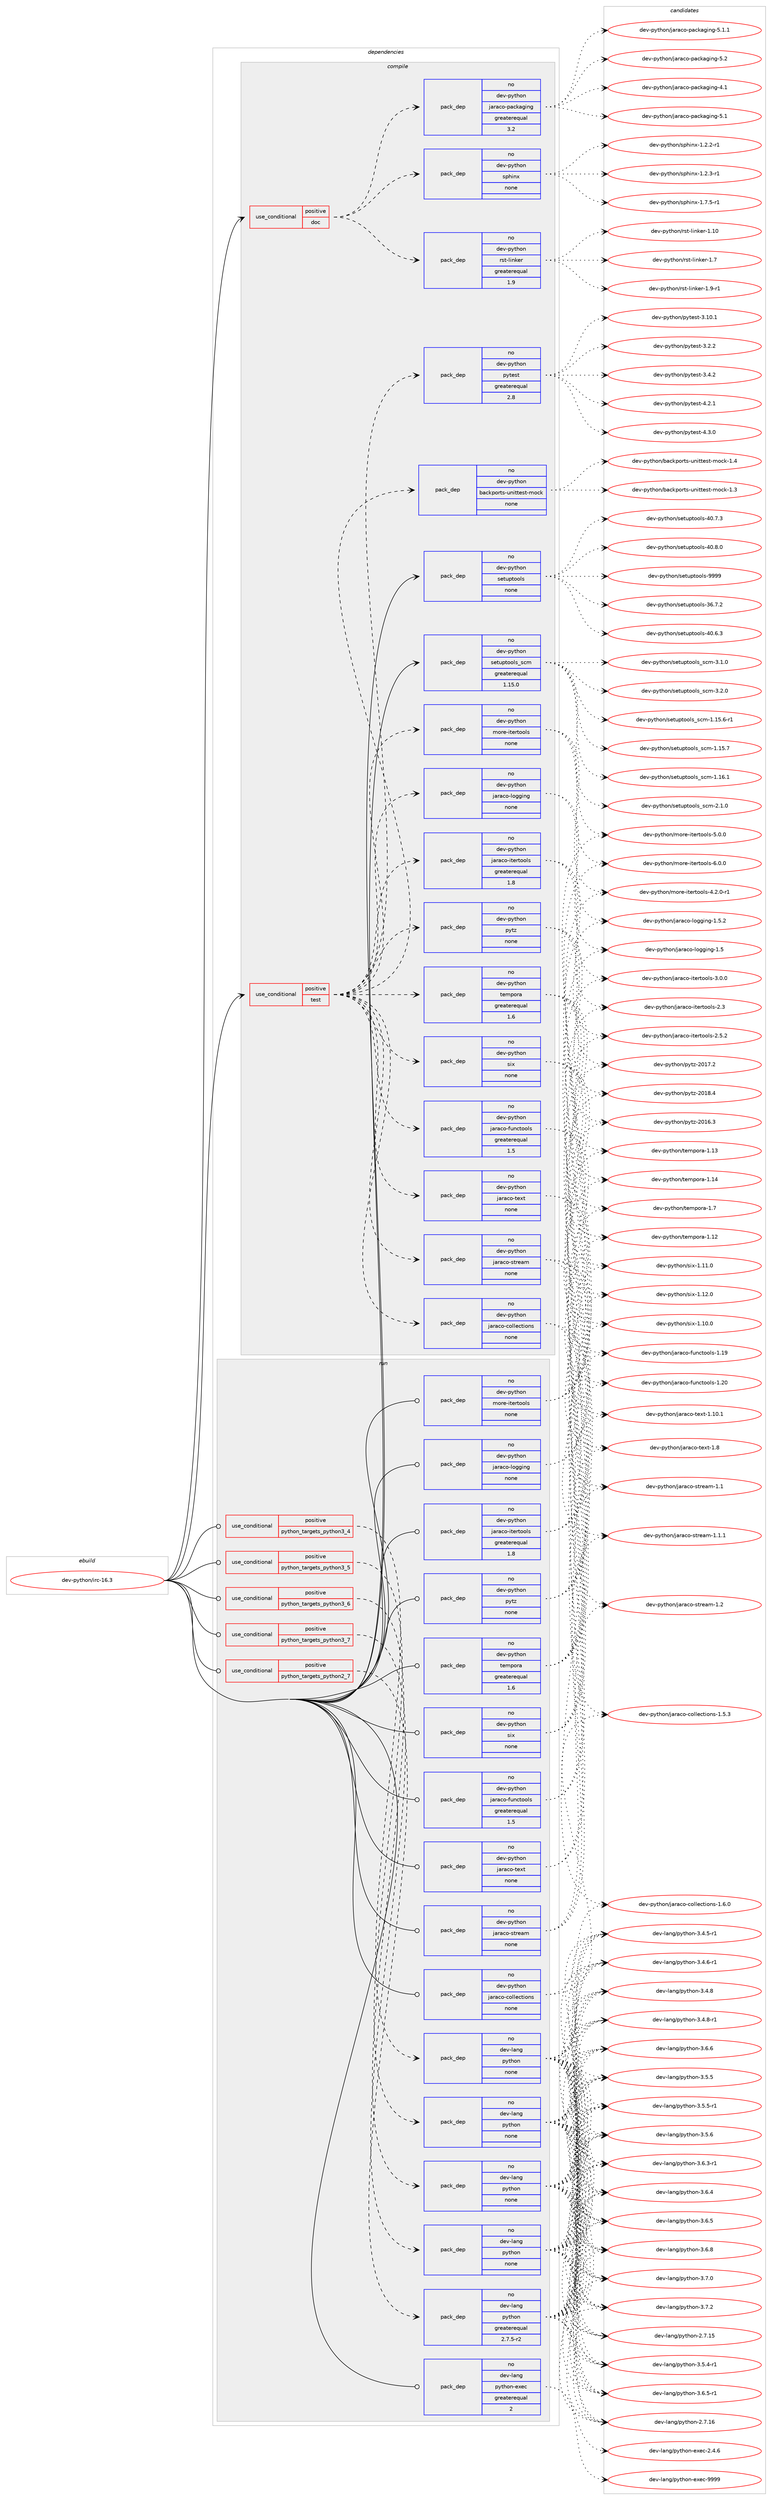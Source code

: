 digraph prolog {

# *************
# Graph options
# *************

newrank=true;
concentrate=true;
compound=true;
graph [rankdir=LR,fontname=Helvetica,fontsize=10,ranksep=1.5];#, ranksep=2.5, nodesep=0.2];
edge  [arrowhead=vee];
node  [fontname=Helvetica,fontsize=10];

# **********
# The ebuild
# **********

subgraph cluster_leftcol {
color=gray;
rank=same;
label=<<i>ebuild</i>>;
id [label="dev-python/irc-16.3", color=red, width=4, href="../dev-python/irc-16.3.svg"];
}

# ****************
# The dependencies
# ****************

subgraph cluster_midcol {
color=gray;
label=<<i>dependencies</i>>;
subgraph cluster_compile {
fillcolor="#eeeeee";
style=filled;
label=<<i>compile</i>>;
subgraph cond375982 {
dependency1414396 [label=<<TABLE BORDER="0" CELLBORDER="1" CELLSPACING="0" CELLPADDING="4"><TR><TD ROWSPAN="3" CELLPADDING="10">use_conditional</TD></TR><TR><TD>positive</TD></TR><TR><TD>doc</TD></TR></TABLE>>, shape=none, color=red];
subgraph pack1015145 {
dependency1414397 [label=<<TABLE BORDER="0" CELLBORDER="1" CELLSPACING="0" CELLPADDING="4" WIDTH="220"><TR><TD ROWSPAN="6" CELLPADDING="30">pack_dep</TD></TR><TR><TD WIDTH="110">no</TD></TR><TR><TD>dev-python</TD></TR><TR><TD>jaraco-packaging</TD></TR><TR><TD>greaterequal</TD></TR><TR><TD>3.2</TD></TR></TABLE>>, shape=none, color=blue];
}
dependency1414396:e -> dependency1414397:w [weight=20,style="dashed",arrowhead="vee"];
subgraph pack1015146 {
dependency1414398 [label=<<TABLE BORDER="0" CELLBORDER="1" CELLSPACING="0" CELLPADDING="4" WIDTH="220"><TR><TD ROWSPAN="6" CELLPADDING="30">pack_dep</TD></TR><TR><TD WIDTH="110">no</TD></TR><TR><TD>dev-python</TD></TR><TR><TD>rst-linker</TD></TR><TR><TD>greaterequal</TD></TR><TR><TD>1.9</TD></TR></TABLE>>, shape=none, color=blue];
}
dependency1414396:e -> dependency1414398:w [weight=20,style="dashed",arrowhead="vee"];
subgraph pack1015147 {
dependency1414399 [label=<<TABLE BORDER="0" CELLBORDER="1" CELLSPACING="0" CELLPADDING="4" WIDTH="220"><TR><TD ROWSPAN="6" CELLPADDING="30">pack_dep</TD></TR><TR><TD WIDTH="110">no</TD></TR><TR><TD>dev-python</TD></TR><TR><TD>sphinx</TD></TR><TR><TD>none</TD></TR><TR><TD></TD></TR></TABLE>>, shape=none, color=blue];
}
dependency1414396:e -> dependency1414399:w [weight=20,style="dashed",arrowhead="vee"];
}
id:e -> dependency1414396:w [weight=20,style="solid",arrowhead="vee"];
subgraph cond375983 {
dependency1414400 [label=<<TABLE BORDER="0" CELLBORDER="1" CELLSPACING="0" CELLPADDING="4"><TR><TD ROWSPAN="3" CELLPADDING="10">use_conditional</TD></TR><TR><TD>positive</TD></TR><TR><TD>test</TD></TR></TABLE>>, shape=none, color=red];
subgraph pack1015148 {
dependency1414401 [label=<<TABLE BORDER="0" CELLBORDER="1" CELLSPACING="0" CELLPADDING="4" WIDTH="220"><TR><TD ROWSPAN="6" CELLPADDING="30">pack_dep</TD></TR><TR><TD WIDTH="110">no</TD></TR><TR><TD>dev-python</TD></TR><TR><TD>jaraco-functools</TD></TR><TR><TD>greaterequal</TD></TR><TR><TD>1.5</TD></TR></TABLE>>, shape=none, color=blue];
}
dependency1414400:e -> dependency1414401:w [weight=20,style="dashed",arrowhead="vee"];
subgraph pack1015149 {
dependency1414402 [label=<<TABLE BORDER="0" CELLBORDER="1" CELLSPACING="0" CELLPADDING="4" WIDTH="220"><TR><TD ROWSPAN="6" CELLPADDING="30">pack_dep</TD></TR><TR><TD WIDTH="110">no</TD></TR><TR><TD>dev-python</TD></TR><TR><TD>jaraco-itertools</TD></TR><TR><TD>greaterequal</TD></TR><TR><TD>1.8</TD></TR></TABLE>>, shape=none, color=blue];
}
dependency1414400:e -> dependency1414402:w [weight=20,style="dashed",arrowhead="vee"];
subgraph pack1015150 {
dependency1414403 [label=<<TABLE BORDER="0" CELLBORDER="1" CELLSPACING="0" CELLPADDING="4" WIDTH="220"><TR><TD ROWSPAN="6" CELLPADDING="30">pack_dep</TD></TR><TR><TD WIDTH="110">no</TD></TR><TR><TD>dev-python</TD></TR><TR><TD>tempora</TD></TR><TR><TD>greaterequal</TD></TR><TR><TD>1.6</TD></TR></TABLE>>, shape=none, color=blue];
}
dependency1414400:e -> dependency1414403:w [weight=20,style="dashed",arrowhead="vee"];
subgraph pack1015151 {
dependency1414404 [label=<<TABLE BORDER="0" CELLBORDER="1" CELLSPACING="0" CELLPADDING="4" WIDTH="220"><TR><TD ROWSPAN="6" CELLPADDING="30">pack_dep</TD></TR><TR><TD WIDTH="110">no</TD></TR><TR><TD>dev-python</TD></TR><TR><TD>jaraco-collections</TD></TR><TR><TD>none</TD></TR><TR><TD></TD></TR></TABLE>>, shape=none, color=blue];
}
dependency1414400:e -> dependency1414404:w [weight=20,style="dashed",arrowhead="vee"];
subgraph pack1015152 {
dependency1414405 [label=<<TABLE BORDER="0" CELLBORDER="1" CELLSPACING="0" CELLPADDING="4" WIDTH="220"><TR><TD ROWSPAN="6" CELLPADDING="30">pack_dep</TD></TR><TR><TD WIDTH="110">no</TD></TR><TR><TD>dev-python</TD></TR><TR><TD>jaraco-logging</TD></TR><TR><TD>none</TD></TR><TR><TD></TD></TR></TABLE>>, shape=none, color=blue];
}
dependency1414400:e -> dependency1414405:w [weight=20,style="dashed",arrowhead="vee"];
subgraph pack1015153 {
dependency1414406 [label=<<TABLE BORDER="0" CELLBORDER="1" CELLSPACING="0" CELLPADDING="4" WIDTH="220"><TR><TD ROWSPAN="6" CELLPADDING="30">pack_dep</TD></TR><TR><TD WIDTH="110">no</TD></TR><TR><TD>dev-python</TD></TR><TR><TD>jaraco-stream</TD></TR><TR><TD>none</TD></TR><TR><TD></TD></TR></TABLE>>, shape=none, color=blue];
}
dependency1414400:e -> dependency1414406:w [weight=20,style="dashed",arrowhead="vee"];
subgraph pack1015154 {
dependency1414407 [label=<<TABLE BORDER="0" CELLBORDER="1" CELLSPACING="0" CELLPADDING="4" WIDTH="220"><TR><TD ROWSPAN="6" CELLPADDING="30">pack_dep</TD></TR><TR><TD WIDTH="110">no</TD></TR><TR><TD>dev-python</TD></TR><TR><TD>jaraco-text</TD></TR><TR><TD>none</TD></TR><TR><TD></TD></TR></TABLE>>, shape=none, color=blue];
}
dependency1414400:e -> dependency1414407:w [weight=20,style="dashed",arrowhead="vee"];
subgraph pack1015155 {
dependency1414408 [label=<<TABLE BORDER="0" CELLBORDER="1" CELLSPACING="0" CELLPADDING="4" WIDTH="220"><TR><TD ROWSPAN="6" CELLPADDING="30">pack_dep</TD></TR><TR><TD WIDTH="110">no</TD></TR><TR><TD>dev-python</TD></TR><TR><TD>more-itertools</TD></TR><TR><TD>none</TD></TR><TR><TD></TD></TR></TABLE>>, shape=none, color=blue];
}
dependency1414400:e -> dependency1414408:w [weight=20,style="dashed",arrowhead="vee"];
subgraph pack1015156 {
dependency1414409 [label=<<TABLE BORDER="0" CELLBORDER="1" CELLSPACING="0" CELLPADDING="4" WIDTH="220"><TR><TD ROWSPAN="6" CELLPADDING="30">pack_dep</TD></TR><TR><TD WIDTH="110">no</TD></TR><TR><TD>dev-python</TD></TR><TR><TD>pytz</TD></TR><TR><TD>none</TD></TR><TR><TD></TD></TR></TABLE>>, shape=none, color=blue];
}
dependency1414400:e -> dependency1414409:w [weight=20,style="dashed",arrowhead="vee"];
subgraph pack1015157 {
dependency1414410 [label=<<TABLE BORDER="0" CELLBORDER="1" CELLSPACING="0" CELLPADDING="4" WIDTH="220"><TR><TD ROWSPAN="6" CELLPADDING="30">pack_dep</TD></TR><TR><TD WIDTH="110">no</TD></TR><TR><TD>dev-python</TD></TR><TR><TD>six</TD></TR><TR><TD>none</TD></TR><TR><TD></TD></TR></TABLE>>, shape=none, color=blue];
}
dependency1414400:e -> dependency1414410:w [weight=20,style="dashed",arrowhead="vee"];
subgraph pack1015158 {
dependency1414411 [label=<<TABLE BORDER="0" CELLBORDER="1" CELLSPACING="0" CELLPADDING="4" WIDTH="220"><TR><TD ROWSPAN="6" CELLPADDING="30">pack_dep</TD></TR><TR><TD WIDTH="110">no</TD></TR><TR><TD>dev-python</TD></TR><TR><TD>backports-unittest-mock</TD></TR><TR><TD>none</TD></TR><TR><TD></TD></TR></TABLE>>, shape=none, color=blue];
}
dependency1414400:e -> dependency1414411:w [weight=20,style="dashed",arrowhead="vee"];
subgraph pack1015159 {
dependency1414412 [label=<<TABLE BORDER="0" CELLBORDER="1" CELLSPACING="0" CELLPADDING="4" WIDTH="220"><TR><TD ROWSPAN="6" CELLPADDING="30">pack_dep</TD></TR><TR><TD WIDTH="110">no</TD></TR><TR><TD>dev-python</TD></TR><TR><TD>pytest</TD></TR><TR><TD>greaterequal</TD></TR><TR><TD>2.8</TD></TR></TABLE>>, shape=none, color=blue];
}
dependency1414400:e -> dependency1414412:w [weight=20,style="dashed",arrowhead="vee"];
}
id:e -> dependency1414400:w [weight=20,style="solid",arrowhead="vee"];
subgraph pack1015160 {
dependency1414413 [label=<<TABLE BORDER="0" CELLBORDER="1" CELLSPACING="0" CELLPADDING="4" WIDTH="220"><TR><TD ROWSPAN="6" CELLPADDING="30">pack_dep</TD></TR><TR><TD WIDTH="110">no</TD></TR><TR><TD>dev-python</TD></TR><TR><TD>setuptools</TD></TR><TR><TD>none</TD></TR><TR><TD></TD></TR></TABLE>>, shape=none, color=blue];
}
id:e -> dependency1414413:w [weight=20,style="solid",arrowhead="vee"];
subgraph pack1015161 {
dependency1414414 [label=<<TABLE BORDER="0" CELLBORDER="1" CELLSPACING="0" CELLPADDING="4" WIDTH="220"><TR><TD ROWSPAN="6" CELLPADDING="30">pack_dep</TD></TR><TR><TD WIDTH="110">no</TD></TR><TR><TD>dev-python</TD></TR><TR><TD>setuptools_scm</TD></TR><TR><TD>greaterequal</TD></TR><TR><TD>1.15.0</TD></TR></TABLE>>, shape=none, color=blue];
}
id:e -> dependency1414414:w [weight=20,style="solid",arrowhead="vee"];
}
subgraph cluster_compileandrun {
fillcolor="#eeeeee";
style=filled;
label=<<i>compile and run</i>>;
}
subgraph cluster_run {
fillcolor="#eeeeee";
style=filled;
label=<<i>run</i>>;
subgraph cond375984 {
dependency1414415 [label=<<TABLE BORDER="0" CELLBORDER="1" CELLSPACING="0" CELLPADDING="4"><TR><TD ROWSPAN="3" CELLPADDING="10">use_conditional</TD></TR><TR><TD>positive</TD></TR><TR><TD>python_targets_python2_7</TD></TR></TABLE>>, shape=none, color=red];
subgraph pack1015162 {
dependency1414416 [label=<<TABLE BORDER="0" CELLBORDER="1" CELLSPACING="0" CELLPADDING="4" WIDTH="220"><TR><TD ROWSPAN="6" CELLPADDING="30">pack_dep</TD></TR><TR><TD WIDTH="110">no</TD></TR><TR><TD>dev-lang</TD></TR><TR><TD>python</TD></TR><TR><TD>greaterequal</TD></TR><TR><TD>2.7.5-r2</TD></TR></TABLE>>, shape=none, color=blue];
}
dependency1414415:e -> dependency1414416:w [weight=20,style="dashed",arrowhead="vee"];
}
id:e -> dependency1414415:w [weight=20,style="solid",arrowhead="odot"];
subgraph cond375985 {
dependency1414417 [label=<<TABLE BORDER="0" CELLBORDER="1" CELLSPACING="0" CELLPADDING="4"><TR><TD ROWSPAN="3" CELLPADDING="10">use_conditional</TD></TR><TR><TD>positive</TD></TR><TR><TD>python_targets_python3_4</TD></TR></TABLE>>, shape=none, color=red];
subgraph pack1015163 {
dependency1414418 [label=<<TABLE BORDER="0" CELLBORDER="1" CELLSPACING="0" CELLPADDING="4" WIDTH="220"><TR><TD ROWSPAN="6" CELLPADDING="30">pack_dep</TD></TR><TR><TD WIDTH="110">no</TD></TR><TR><TD>dev-lang</TD></TR><TR><TD>python</TD></TR><TR><TD>none</TD></TR><TR><TD></TD></TR></TABLE>>, shape=none, color=blue];
}
dependency1414417:e -> dependency1414418:w [weight=20,style="dashed",arrowhead="vee"];
}
id:e -> dependency1414417:w [weight=20,style="solid",arrowhead="odot"];
subgraph cond375986 {
dependency1414419 [label=<<TABLE BORDER="0" CELLBORDER="1" CELLSPACING="0" CELLPADDING="4"><TR><TD ROWSPAN="3" CELLPADDING="10">use_conditional</TD></TR><TR><TD>positive</TD></TR><TR><TD>python_targets_python3_5</TD></TR></TABLE>>, shape=none, color=red];
subgraph pack1015164 {
dependency1414420 [label=<<TABLE BORDER="0" CELLBORDER="1" CELLSPACING="0" CELLPADDING="4" WIDTH="220"><TR><TD ROWSPAN="6" CELLPADDING="30">pack_dep</TD></TR><TR><TD WIDTH="110">no</TD></TR><TR><TD>dev-lang</TD></TR><TR><TD>python</TD></TR><TR><TD>none</TD></TR><TR><TD></TD></TR></TABLE>>, shape=none, color=blue];
}
dependency1414419:e -> dependency1414420:w [weight=20,style="dashed",arrowhead="vee"];
}
id:e -> dependency1414419:w [weight=20,style="solid",arrowhead="odot"];
subgraph cond375987 {
dependency1414421 [label=<<TABLE BORDER="0" CELLBORDER="1" CELLSPACING="0" CELLPADDING="4"><TR><TD ROWSPAN="3" CELLPADDING="10">use_conditional</TD></TR><TR><TD>positive</TD></TR><TR><TD>python_targets_python3_6</TD></TR></TABLE>>, shape=none, color=red];
subgraph pack1015165 {
dependency1414422 [label=<<TABLE BORDER="0" CELLBORDER="1" CELLSPACING="0" CELLPADDING="4" WIDTH="220"><TR><TD ROWSPAN="6" CELLPADDING="30">pack_dep</TD></TR><TR><TD WIDTH="110">no</TD></TR><TR><TD>dev-lang</TD></TR><TR><TD>python</TD></TR><TR><TD>none</TD></TR><TR><TD></TD></TR></TABLE>>, shape=none, color=blue];
}
dependency1414421:e -> dependency1414422:w [weight=20,style="dashed",arrowhead="vee"];
}
id:e -> dependency1414421:w [weight=20,style="solid",arrowhead="odot"];
subgraph cond375988 {
dependency1414423 [label=<<TABLE BORDER="0" CELLBORDER="1" CELLSPACING="0" CELLPADDING="4"><TR><TD ROWSPAN="3" CELLPADDING="10">use_conditional</TD></TR><TR><TD>positive</TD></TR><TR><TD>python_targets_python3_7</TD></TR></TABLE>>, shape=none, color=red];
subgraph pack1015166 {
dependency1414424 [label=<<TABLE BORDER="0" CELLBORDER="1" CELLSPACING="0" CELLPADDING="4" WIDTH="220"><TR><TD ROWSPAN="6" CELLPADDING="30">pack_dep</TD></TR><TR><TD WIDTH="110">no</TD></TR><TR><TD>dev-lang</TD></TR><TR><TD>python</TD></TR><TR><TD>none</TD></TR><TR><TD></TD></TR></TABLE>>, shape=none, color=blue];
}
dependency1414423:e -> dependency1414424:w [weight=20,style="dashed",arrowhead="vee"];
}
id:e -> dependency1414423:w [weight=20,style="solid",arrowhead="odot"];
subgraph pack1015167 {
dependency1414425 [label=<<TABLE BORDER="0" CELLBORDER="1" CELLSPACING="0" CELLPADDING="4" WIDTH="220"><TR><TD ROWSPAN="6" CELLPADDING="30">pack_dep</TD></TR><TR><TD WIDTH="110">no</TD></TR><TR><TD>dev-lang</TD></TR><TR><TD>python-exec</TD></TR><TR><TD>greaterequal</TD></TR><TR><TD>2</TD></TR></TABLE>>, shape=none, color=blue];
}
id:e -> dependency1414425:w [weight=20,style="solid",arrowhead="odot"];
subgraph pack1015168 {
dependency1414426 [label=<<TABLE BORDER="0" CELLBORDER="1" CELLSPACING="0" CELLPADDING="4" WIDTH="220"><TR><TD ROWSPAN="6" CELLPADDING="30">pack_dep</TD></TR><TR><TD WIDTH="110">no</TD></TR><TR><TD>dev-python</TD></TR><TR><TD>jaraco-collections</TD></TR><TR><TD>none</TD></TR><TR><TD></TD></TR></TABLE>>, shape=none, color=blue];
}
id:e -> dependency1414426:w [weight=20,style="solid",arrowhead="odot"];
subgraph pack1015169 {
dependency1414427 [label=<<TABLE BORDER="0" CELLBORDER="1" CELLSPACING="0" CELLPADDING="4" WIDTH="220"><TR><TD ROWSPAN="6" CELLPADDING="30">pack_dep</TD></TR><TR><TD WIDTH="110">no</TD></TR><TR><TD>dev-python</TD></TR><TR><TD>jaraco-functools</TD></TR><TR><TD>greaterequal</TD></TR><TR><TD>1.5</TD></TR></TABLE>>, shape=none, color=blue];
}
id:e -> dependency1414427:w [weight=20,style="solid",arrowhead="odot"];
subgraph pack1015170 {
dependency1414428 [label=<<TABLE BORDER="0" CELLBORDER="1" CELLSPACING="0" CELLPADDING="4" WIDTH="220"><TR><TD ROWSPAN="6" CELLPADDING="30">pack_dep</TD></TR><TR><TD WIDTH="110">no</TD></TR><TR><TD>dev-python</TD></TR><TR><TD>jaraco-itertools</TD></TR><TR><TD>greaterequal</TD></TR><TR><TD>1.8</TD></TR></TABLE>>, shape=none, color=blue];
}
id:e -> dependency1414428:w [weight=20,style="solid",arrowhead="odot"];
subgraph pack1015171 {
dependency1414429 [label=<<TABLE BORDER="0" CELLBORDER="1" CELLSPACING="0" CELLPADDING="4" WIDTH="220"><TR><TD ROWSPAN="6" CELLPADDING="30">pack_dep</TD></TR><TR><TD WIDTH="110">no</TD></TR><TR><TD>dev-python</TD></TR><TR><TD>jaraco-logging</TD></TR><TR><TD>none</TD></TR><TR><TD></TD></TR></TABLE>>, shape=none, color=blue];
}
id:e -> dependency1414429:w [weight=20,style="solid",arrowhead="odot"];
subgraph pack1015172 {
dependency1414430 [label=<<TABLE BORDER="0" CELLBORDER="1" CELLSPACING="0" CELLPADDING="4" WIDTH="220"><TR><TD ROWSPAN="6" CELLPADDING="30">pack_dep</TD></TR><TR><TD WIDTH="110">no</TD></TR><TR><TD>dev-python</TD></TR><TR><TD>jaraco-stream</TD></TR><TR><TD>none</TD></TR><TR><TD></TD></TR></TABLE>>, shape=none, color=blue];
}
id:e -> dependency1414430:w [weight=20,style="solid",arrowhead="odot"];
subgraph pack1015173 {
dependency1414431 [label=<<TABLE BORDER="0" CELLBORDER="1" CELLSPACING="0" CELLPADDING="4" WIDTH="220"><TR><TD ROWSPAN="6" CELLPADDING="30">pack_dep</TD></TR><TR><TD WIDTH="110">no</TD></TR><TR><TD>dev-python</TD></TR><TR><TD>jaraco-text</TD></TR><TR><TD>none</TD></TR><TR><TD></TD></TR></TABLE>>, shape=none, color=blue];
}
id:e -> dependency1414431:w [weight=20,style="solid",arrowhead="odot"];
subgraph pack1015174 {
dependency1414432 [label=<<TABLE BORDER="0" CELLBORDER="1" CELLSPACING="0" CELLPADDING="4" WIDTH="220"><TR><TD ROWSPAN="6" CELLPADDING="30">pack_dep</TD></TR><TR><TD WIDTH="110">no</TD></TR><TR><TD>dev-python</TD></TR><TR><TD>more-itertools</TD></TR><TR><TD>none</TD></TR><TR><TD></TD></TR></TABLE>>, shape=none, color=blue];
}
id:e -> dependency1414432:w [weight=20,style="solid",arrowhead="odot"];
subgraph pack1015175 {
dependency1414433 [label=<<TABLE BORDER="0" CELLBORDER="1" CELLSPACING="0" CELLPADDING="4" WIDTH="220"><TR><TD ROWSPAN="6" CELLPADDING="30">pack_dep</TD></TR><TR><TD WIDTH="110">no</TD></TR><TR><TD>dev-python</TD></TR><TR><TD>pytz</TD></TR><TR><TD>none</TD></TR><TR><TD></TD></TR></TABLE>>, shape=none, color=blue];
}
id:e -> dependency1414433:w [weight=20,style="solid",arrowhead="odot"];
subgraph pack1015176 {
dependency1414434 [label=<<TABLE BORDER="0" CELLBORDER="1" CELLSPACING="0" CELLPADDING="4" WIDTH="220"><TR><TD ROWSPAN="6" CELLPADDING="30">pack_dep</TD></TR><TR><TD WIDTH="110">no</TD></TR><TR><TD>dev-python</TD></TR><TR><TD>six</TD></TR><TR><TD>none</TD></TR><TR><TD></TD></TR></TABLE>>, shape=none, color=blue];
}
id:e -> dependency1414434:w [weight=20,style="solid",arrowhead="odot"];
subgraph pack1015177 {
dependency1414435 [label=<<TABLE BORDER="0" CELLBORDER="1" CELLSPACING="0" CELLPADDING="4" WIDTH="220"><TR><TD ROWSPAN="6" CELLPADDING="30">pack_dep</TD></TR><TR><TD WIDTH="110">no</TD></TR><TR><TD>dev-python</TD></TR><TR><TD>tempora</TD></TR><TR><TD>greaterequal</TD></TR><TR><TD>1.6</TD></TR></TABLE>>, shape=none, color=blue];
}
id:e -> dependency1414435:w [weight=20,style="solid",arrowhead="odot"];
}
}

# **************
# The candidates
# **************

subgraph cluster_choices {
rank=same;
color=gray;
label=<<i>candidates</i>>;

subgraph choice1015145 {
color=black;
nodesep=1;
choice10010111845112121116104111110471069711497991114511297991079710310511010345524649 [label="dev-python/jaraco-packaging-4.1", color=red, width=4,href="../dev-python/jaraco-packaging-4.1.svg"];
choice10010111845112121116104111110471069711497991114511297991079710310511010345534649 [label="dev-python/jaraco-packaging-5.1", color=red, width=4,href="../dev-python/jaraco-packaging-5.1.svg"];
choice100101118451121211161041111104710697114979911145112979910797103105110103455346494649 [label="dev-python/jaraco-packaging-5.1.1", color=red, width=4,href="../dev-python/jaraco-packaging-5.1.1.svg"];
choice10010111845112121116104111110471069711497991114511297991079710310511010345534650 [label="dev-python/jaraco-packaging-5.2", color=red, width=4,href="../dev-python/jaraco-packaging-5.2.svg"];
dependency1414397:e -> choice10010111845112121116104111110471069711497991114511297991079710310511010345524649:w [style=dotted,weight="100"];
dependency1414397:e -> choice10010111845112121116104111110471069711497991114511297991079710310511010345534649:w [style=dotted,weight="100"];
dependency1414397:e -> choice100101118451121211161041111104710697114979911145112979910797103105110103455346494649:w [style=dotted,weight="100"];
dependency1414397:e -> choice10010111845112121116104111110471069711497991114511297991079710310511010345534650:w [style=dotted,weight="100"];
}
subgraph choice1015146 {
color=black;
nodesep=1;
choice1001011184511212111610411111047114115116451081051101071011144549464948 [label="dev-python/rst-linker-1.10", color=red, width=4,href="../dev-python/rst-linker-1.10.svg"];
choice10010111845112121116104111110471141151164510810511010710111445494655 [label="dev-python/rst-linker-1.7", color=red, width=4,href="../dev-python/rst-linker-1.7.svg"];
choice100101118451121211161041111104711411511645108105110107101114454946574511449 [label="dev-python/rst-linker-1.9-r1", color=red, width=4,href="../dev-python/rst-linker-1.9-r1.svg"];
dependency1414398:e -> choice1001011184511212111610411111047114115116451081051101071011144549464948:w [style=dotted,weight="100"];
dependency1414398:e -> choice10010111845112121116104111110471141151164510810511010710111445494655:w [style=dotted,weight="100"];
dependency1414398:e -> choice100101118451121211161041111104711411511645108105110107101114454946574511449:w [style=dotted,weight="100"];
}
subgraph choice1015147 {
color=black;
nodesep=1;
choice10010111845112121116104111110471151121041051101204549465046504511449 [label="dev-python/sphinx-1.2.2-r1", color=red, width=4,href="../dev-python/sphinx-1.2.2-r1.svg"];
choice10010111845112121116104111110471151121041051101204549465046514511449 [label="dev-python/sphinx-1.2.3-r1", color=red, width=4,href="../dev-python/sphinx-1.2.3-r1.svg"];
choice10010111845112121116104111110471151121041051101204549465546534511449 [label="dev-python/sphinx-1.7.5-r1", color=red, width=4,href="../dev-python/sphinx-1.7.5-r1.svg"];
dependency1414399:e -> choice10010111845112121116104111110471151121041051101204549465046504511449:w [style=dotted,weight="100"];
dependency1414399:e -> choice10010111845112121116104111110471151121041051101204549465046514511449:w [style=dotted,weight="100"];
dependency1414399:e -> choice10010111845112121116104111110471151121041051101204549465546534511449:w [style=dotted,weight="100"];
}
subgraph choice1015148 {
color=black;
nodesep=1;
choice100101118451121211161041111104710697114979911145102117110991161111111081154549464957 [label="dev-python/jaraco-functools-1.19", color=red, width=4,href="../dev-python/jaraco-functools-1.19.svg"];
choice100101118451121211161041111104710697114979911145102117110991161111111081154549465048 [label="dev-python/jaraco-functools-1.20", color=red, width=4,href="../dev-python/jaraco-functools-1.20.svg"];
dependency1414401:e -> choice100101118451121211161041111104710697114979911145102117110991161111111081154549464957:w [style=dotted,weight="100"];
dependency1414401:e -> choice100101118451121211161041111104710697114979911145102117110991161111111081154549465048:w [style=dotted,weight="100"];
}
subgraph choice1015149 {
color=black;
nodesep=1;
choice10010111845112121116104111110471069711497991114510511610111411611111110811545504651 [label="dev-python/jaraco-itertools-2.3", color=red, width=4,href="../dev-python/jaraco-itertools-2.3.svg"];
choice100101118451121211161041111104710697114979911145105116101114116111111108115455046534650 [label="dev-python/jaraco-itertools-2.5.2", color=red, width=4,href="../dev-python/jaraco-itertools-2.5.2.svg"];
choice100101118451121211161041111104710697114979911145105116101114116111111108115455146484648 [label="dev-python/jaraco-itertools-3.0.0", color=red, width=4,href="../dev-python/jaraco-itertools-3.0.0.svg"];
dependency1414402:e -> choice10010111845112121116104111110471069711497991114510511610111411611111110811545504651:w [style=dotted,weight="100"];
dependency1414402:e -> choice100101118451121211161041111104710697114979911145105116101114116111111108115455046534650:w [style=dotted,weight="100"];
dependency1414402:e -> choice100101118451121211161041111104710697114979911145105116101114116111111108115455146484648:w [style=dotted,weight="100"];
}
subgraph choice1015150 {
color=black;
nodesep=1;
choice1001011184511212111610411111047116101109112111114974549464950 [label="dev-python/tempora-1.12", color=red, width=4,href="../dev-python/tempora-1.12.svg"];
choice1001011184511212111610411111047116101109112111114974549464951 [label="dev-python/tempora-1.13", color=red, width=4,href="../dev-python/tempora-1.13.svg"];
choice1001011184511212111610411111047116101109112111114974549464952 [label="dev-python/tempora-1.14", color=red, width=4,href="../dev-python/tempora-1.14.svg"];
choice10010111845112121116104111110471161011091121111149745494655 [label="dev-python/tempora-1.7", color=red, width=4,href="../dev-python/tempora-1.7.svg"];
dependency1414403:e -> choice1001011184511212111610411111047116101109112111114974549464950:w [style=dotted,weight="100"];
dependency1414403:e -> choice1001011184511212111610411111047116101109112111114974549464951:w [style=dotted,weight="100"];
dependency1414403:e -> choice1001011184511212111610411111047116101109112111114974549464952:w [style=dotted,weight="100"];
dependency1414403:e -> choice10010111845112121116104111110471161011091121111149745494655:w [style=dotted,weight="100"];
}
subgraph choice1015151 {
color=black;
nodesep=1;
choice1001011184511212111610411111047106971149799111459911110810810199116105111110115454946534651 [label="dev-python/jaraco-collections-1.5.3", color=red, width=4,href="../dev-python/jaraco-collections-1.5.3.svg"];
choice1001011184511212111610411111047106971149799111459911110810810199116105111110115454946544648 [label="dev-python/jaraco-collections-1.6.0", color=red, width=4,href="../dev-python/jaraco-collections-1.6.0.svg"];
dependency1414404:e -> choice1001011184511212111610411111047106971149799111459911110810810199116105111110115454946534651:w [style=dotted,weight="100"];
dependency1414404:e -> choice1001011184511212111610411111047106971149799111459911110810810199116105111110115454946544648:w [style=dotted,weight="100"];
}
subgraph choice1015152 {
color=black;
nodesep=1;
choice10010111845112121116104111110471069711497991114510811110310310511010345494653 [label="dev-python/jaraco-logging-1.5", color=red, width=4,href="../dev-python/jaraco-logging-1.5.svg"];
choice100101118451121211161041111104710697114979911145108111103103105110103454946534650 [label="dev-python/jaraco-logging-1.5.2", color=red, width=4,href="../dev-python/jaraco-logging-1.5.2.svg"];
dependency1414405:e -> choice10010111845112121116104111110471069711497991114510811110310310511010345494653:w [style=dotted,weight="100"];
dependency1414405:e -> choice100101118451121211161041111104710697114979911145108111103103105110103454946534650:w [style=dotted,weight="100"];
}
subgraph choice1015153 {
color=black;
nodesep=1;
choice1001011184511212111610411111047106971149799111451151161141019710945494649 [label="dev-python/jaraco-stream-1.1", color=red, width=4,href="../dev-python/jaraco-stream-1.1.svg"];
choice10010111845112121116104111110471069711497991114511511611410197109454946494649 [label="dev-python/jaraco-stream-1.1.1", color=red, width=4,href="../dev-python/jaraco-stream-1.1.1.svg"];
choice1001011184511212111610411111047106971149799111451151161141019710945494650 [label="dev-python/jaraco-stream-1.2", color=red, width=4,href="../dev-python/jaraco-stream-1.2.svg"];
dependency1414406:e -> choice1001011184511212111610411111047106971149799111451151161141019710945494649:w [style=dotted,weight="100"];
dependency1414406:e -> choice10010111845112121116104111110471069711497991114511511611410197109454946494649:w [style=dotted,weight="100"];
dependency1414406:e -> choice1001011184511212111610411111047106971149799111451151161141019710945494650:w [style=dotted,weight="100"];
}
subgraph choice1015154 {
color=black;
nodesep=1;
choice10010111845112121116104111110471069711497991114511610112011645494649484649 [label="dev-python/jaraco-text-1.10.1", color=red, width=4,href="../dev-python/jaraco-text-1.10.1.svg"];
choice10010111845112121116104111110471069711497991114511610112011645494656 [label="dev-python/jaraco-text-1.8", color=red, width=4,href="../dev-python/jaraco-text-1.8.svg"];
dependency1414407:e -> choice10010111845112121116104111110471069711497991114511610112011645494649484649:w [style=dotted,weight="100"];
dependency1414407:e -> choice10010111845112121116104111110471069711497991114511610112011645494656:w [style=dotted,weight="100"];
}
subgraph choice1015155 {
color=black;
nodesep=1;
choice1001011184511212111610411111047109111114101451051161011141161111111081154552465046484511449 [label="dev-python/more-itertools-4.2.0-r1", color=red, width=4,href="../dev-python/more-itertools-4.2.0-r1.svg"];
choice100101118451121211161041111104710911111410145105116101114116111111108115455346484648 [label="dev-python/more-itertools-5.0.0", color=red, width=4,href="../dev-python/more-itertools-5.0.0.svg"];
choice100101118451121211161041111104710911111410145105116101114116111111108115455446484648 [label="dev-python/more-itertools-6.0.0", color=red, width=4,href="../dev-python/more-itertools-6.0.0.svg"];
dependency1414408:e -> choice1001011184511212111610411111047109111114101451051161011141161111111081154552465046484511449:w [style=dotted,weight="100"];
dependency1414408:e -> choice100101118451121211161041111104710911111410145105116101114116111111108115455346484648:w [style=dotted,weight="100"];
dependency1414408:e -> choice100101118451121211161041111104710911111410145105116101114116111111108115455446484648:w [style=dotted,weight="100"];
}
subgraph choice1015156 {
color=black;
nodesep=1;
choice100101118451121211161041111104711212111612245504849544651 [label="dev-python/pytz-2016.3", color=red, width=4,href="../dev-python/pytz-2016.3.svg"];
choice100101118451121211161041111104711212111612245504849554650 [label="dev-python/pytz-2017.2", color=red, width=4,href="../dev-python/pytz-2017.2.svg"];
choice100101118451121211161041111104711212111612245504849564652 [label="dev-python/pytz-2018.4", color=red, width=4,href="../dev-python/pytz-2018.4.svg"];
dependency1414409:e -> choice100101118451121211161041111104711212111612245504849544651:w [style=dotted,weight="100"];
dependency1414409:e -> choice100101118451121211161041111104711212111612245504849554650:w [style=dotted,weight="100"];
dependency1414409:e -> choice100101118451121211161041111104711212111612245504849564652:w [style=dotted,weight="100"];
}
subgraph choice1015157 {
color=black;
nodesep=1;
choice100101118451121211161041111104711510512045494649484648 [label="dev-python/six-1.10.0", color=red, width=4,href="../dev-python/six-1.10.0.svg"];
choice100101118451121211161041111104711510512045494649494648 [label="dev-python/six-1.11.0", color=red, width=4,href="../dev-python/six-1.11.0.svg"];
choice100101118451121211161041111104711510512045494649504648 [label="dev-python/six-1.12.0", color=red, width=4,href="../dev-python/six-1.12.0.svg"];
dependency1414410:e -> choice100101118451121211161041111104711510512045494649484648:w [style=dotted,weight="100"];
dependency1414410:e -> choice100101118451121211161041111104711510512045494649494648:w [style=dotted,weight="100"];
dependency1414410:e -> choice100101118451121211161041111104711510512045494649504648:w [style=dotted,weight="100"];
}
subgraph choice1015158 {
color=black;
nodesep=1;
choice100101118451121211161041111104798979910711211111411611545117110105116116101115116451091119910745494651 [label="dev-python/backports-unittest-mock-1.3", color=red, width=4,href="../dev-python/backports-unittest-mock-1.3.svg"];
choice100101118451121211161041111104798979910711211111411611545117110105116116101115116451091119910745494652 [label="dev-python/backports-unittest-mock-1.4", color=red, width=4,href="../dev-python/backports-unittest-mock-1.4.svg"];
dependency1414411:e -> choice100101118451121211161041111104798979910711211111411611545117110105116116101115116451091119910745494651:w [style=dotted,weight="100"];
dependency1414411:e -> choice100101118451121211161041111104798979910711211111411611545117110105116116101115116451091119910745494652:w [style=dotted,weight="100"];
}
subgraph choice1015159 {
color=black;
nodesep=1;
choice100101118451121211161041111104711212111610111511645514649484649 [label="dev-python/pytest-3.10.1", color=red, width=4,href="../dev-python/pytest-3.10.1.svg"];
choice1001011184511212111610411111047112121116101115116455146504650 [label="dev-python/pytest-3.2.2", color=red, width=4,href="../dev-python/pytest-3.2.2.svg"];
choice1001011184511212111610411111047112121116101115116455146524650 [label="dev-python/pytest-3.4.2", color=red, width=4,href="../dev-python/pytest-3.4.2.svg"];
choice1001011184511212111610411111047112121116101115116455246504649 [label="dev-python/pytest-4.2.1", color=red, width=4,href="../dev-python/pytest-4.2.1.svg"];
choice1001011184511212111610411111047112121116101115116455246514648 [label="dev-python/pytest-4.3.0", color=red, width=4,href="../dev-python/pytest-4.3.0.svg"];
dependency1414412:e -> choice100101118451121211161041111104711212111610111511645514649484649:w [style=dotted,weight="100"];
dependency1414412:e -> choice1001011184511212111610411111047112121116101115116455146504650:w [style=dotted,weight="100"];
dependency1414412:e -> choice1001011184511212111610411111047112121116101115116455146524650:w [style=dotted,weight="100"];
dependency1414412:e -> choice1001011184511212111610411111047112121116101115116455246504649:w [style=dotted,weight="100"];
dependency1414412:e -> choice1001011184511212111610411111047112121116101115116455246514648:w [style=dotted,weight="100"];
}
subgraph choice1015160 {
color=black;
nodesep=1;
choice100101118451121211161041111104711510111611711211611111110811545515446554650 [label="dev-python/setuptools-36.7.2", color=red, width=4,href="../dev-python/setuptools-36.7.2.svg"];
choice100101118451121211161041111104711510111611711211611111110811545524846544651 [label="dev-python/setuptools-40.6.3", color=red, width=4,href="../dev-python/setuptools-40.6.3.svg"];
choice100101118451121211161041111104711510111611711211611111110811545524846554651 [label="dev-python/setuptools-40.7.3", color=red, width=4,href="../dev-python/setuptools-40.7.3.svg"];
choice100101118451121211161041111104711510111611711211611111110811545524846564648 [label="dev-python/setuptools-40.8.0", color=red, width=4,href="../dev-python/setuptools-40.8.0.svg"];
choice10010111845112121116104111110471151011161171121161111111081154557575757 [label="dev-python/setuptools-9999", color=red, width=4,href="../dev-python/setuptools-9999.svg"];
dependency1414413:e -> choice100101118451121211161041111104711510111611711211611111110811545515446554650:w [style=dotted,weight="100"];
dependency1414413:e -> choice100101118451121211161041111104711510111611711211611111110811545524846544651:w [style=dotted,weight="100"];
dependency1414413:e -> choice100101118451121211161041111104711510111611711211611111110811545524846554651:w [style=dotted,weight="100"];
dependency1414413:e -> choice100101118451121211161041111104711510111611711211611111110811545524846564648:w [style=dotted,weight="100"];
dependency1414413:e -> choice10010111845112121116104111110471151011161171121161111111081154557575757:w [style=dotted,weight="100"];
}
subgraph choice1015161 {
color=black;
nodesep=1;
choice10010111845112121116104111110471151011161171121161111111081159511599109454946495346544511449 [label="dev-python/setuptools_scm-1.15.6-r1", color=red, width=4,href="../dev-python/setuptools_scm-1.15.6-r1.svg"];
choice1001011184511212111610411111047115101116117112116111111108115951159910945494649534655 [label="dev-python/setuptools_scm-1.15.7", color=red, width=4,href="../dev-python/setuptools_scm-1.15.7.svg"];
choice1001011184511212111610411111047115101116117112116111111108115951159910945494649544649 [label="dev-python/setuptools_scm-1.16.1", color=red, width=4,href="../dev-python/setuptools_scm-1.16.1.svg"];
choice10010111845112121116104111110471151011161171121161111111081159511599109455046494648 [label="dev-python/setuptools_scm-2.1.0", color=red, width=4,href="../dev-python/setuptools_scm-2.1.0.svg"];
choice10010111845112121116104111110471151011161171121161111111081159511599109455146494648 [label="dev-python/setuptools_scm-3.1.0", color=red, width=4,href="../dev-python/setuptools_scm-3.1.0.svg"];
choice10010111845112121116104111110471151011161171121161111111081159511599109455146504648 [label="dev-python/setuptools_scm-3.2.0", color=red, width=4,href="../dev-python/setuptools_scm-3.2.0.svg"];
dependency1414414:e -> choice10010111845112121116104111110471151011161171121161111111081159511599109454946495346544511449:w [style=dotted,weight="100"];
dependency1414414:e -> choice1001011184511212111610411111047115101116117112116111111108115951159910945494649534655:w [style=dotted,weight="100"];
dependency1414414:e -> choice1001011184511212111610411111047115101116117112116111111108115951159910945494649544649:w [style=dotted,weight="100"];
dependency1414414:e -> choice10010111845112121116104111110471151011161171121161111111081159511599109455046494648:w [style=dotted,weight="100"];
dependency1414414:e -> choice10010111845112121116104111110471151011161171121161111111081159511599109455146494648:w [style=dotted,weight="100"];
dependency1414414:e -> choice10010111845112121116104111110471151011161171121161111111081159511599109455146504648:w [style=dotted,weight="100"];
}
subgraph choice1015162 {
color=black;
nodesep=1;
choice10010111845108971101034711212111610411111045504655464953 [label="dev-lang/python-2.7.15", color=red, width=4,href="../dev-lang/python-2.7.15.svg"];
choice10010111845108971101034711212111610411111045504655464954 [label="dev-lang/python-2.7.16", color=red, width=4,href="../dev-lang/python-2.7.16.svg"];
choice1001011184510897110103471121211161041111104551465246534511449 [label="dev-lang/python-3.4.5-r1", color=red, width=4,href="../dev-lang/python-3.4.5-r1.svg"];
choice1001011184510897110103471121211161041111104551465246544511449 [label="dev-lang/python-3.4.6-r1", color=red, width=4,href="../dev-lang/python-3.4.6-r1.svg"];
choice100101118451089711010347112121116104111110455146524656 [label="dev-lang/python-3.4.8", color=red, width=4,href="../dev-lang/python-3.4.8.svg"];
choice1001011184510897110103471121211161041111104551465246564511449 [label="dev-lang/python-3.4.8-r1", color=red, width=4,href="../dev-lang/python-3.4.8-r1.svg"];
choice1001011184510897110103471121211161041111104551465346524511449 [label="dev-lang/python-3.5.4-r1", color=red, width=4,href="../dev-lang/python-3.5.4-r1.svg"];
choice100101118451089711010347112121116104111110455146534653 [label="dev-lang/python-3.5.5", color=red, width=4,href="../dev-lang/python-3.5.5.svg"];
choice1001011184510897110103471121211161041111104551465346534511449 [label="dev-lang/python-3.5.5-r1", color=red, width=4,href="../dev-lang/python-3.5.5-r1.svg"];
choice100101118451089711010347112121116104111110455146534654 [label="dev-lang/python-3.5.6", color=red, width=4,href="../dev-lang/python-3.5.6.svg"];
choice1001011184510897110103471121211161041111104551465446514511449 [label="dev-lang/python-3.6.3-r1", color=red, width=4,href="../dev-lang/python-3.6.3-r1.svg"];
choice100101118451089711010347112121116104111110455146544652 [label="dev-lang/python-3.6.4", color=red, width=4,href="../dev-lang/python-3.6.4.svg"];
choice100101118451089711010347112121116104111110455146544653 [label="dev-lang/python-3.6.5", color=red, width=4,href="../dev-lang/python-3.6.5.svg"];
choice1001011184510897110103471121211161041111104551465446534511449 [label="dev-lang/python-3.6.5-r1", color=red, width=4,href="../dev-lang/python-3.6.5-r1.svg"];
choice100101118451089711010347112121116104111110455146544654 [label="dev-lang/python-3.6.6", color=red, width=4,href="../dev-lang/python-3.6.6.svg"];
choice100101118451089711010347112121116104111110455146544656 [label="dev-lang/python-3.6.8", color=red, width=4,href="../dev-lang/python-3.6.8.svg"];
choice100101118451089711010347112121116104111110455146554648 [label="dev-lang/python-3.7.0", color=red, width=4,href="../dev-lang/python-3.7.0.svg"];
choice100101118451089711010347112121116104111110455146554650 [label="dev-lang/python-3.7.2", color=red, width=4,href="../dev-lang/python-3.7.2.svg"];
dependency1414416:e -> choice10010111845108971101034711212111610411111045504655464953:w [style=dotted,weight="100"];
dependency1414416:e -> choice10010111845108971101034711212111610411111045504655464954:w [style=dotted,weight="100"];
dependency1414416:e -> choice1001011184510897110103471121211161041111104551465246534511449:w [style=dotted,weight="100"];
dependency1414416:e -> choice1001011184510897110103471121211161041111104551465246544511449:w [style=dotted,weight="100"];
dependency1414416:e -> choice100101118451089711010347112121116104111110455146524656:w [style=dotted,weight="100"];
dependency1414416:e -> choice1001011184510897110103471121211161041111104551465246564511449:w [style=dotted,weight="100"];
dependency1414416:e -> choice1001011184510897110103471121211161041111104551465346524511449:w [style=dotted,weight="100"];
dependency1414416:e -> choice100101118451089711010347112121116104111110455146534653:w [style=dotted,weight="100"];
dependency1414416:e -> choice1001011184510897110103471121211161041111104551465346534511449:w [style=dotted,weight="100"];
dependency1414416:e -> choice100101118451089711010347112121116104111110455146534654:w [style=dotted,weight="100"];
dependency1414416:e -> choice1001011184510897110103471121211161041111104551465446514511449:w [style=dotted,weight="100"];
dependency1414416:e -> choice100101118451089711010347112121116104111110455146544652:w [style=dotted,weight="100"];
dependency1414416:e -> choice100101118451089711010347112121116104111110455146544653:w [style=dotted,weight="100"];
dependency1414416:e -> choice1001011184510897110103471121211161041111104551465446534511449:w [style=dotted,weight="100"];
dependency1414416:e -> choice100101118451089711010347112121116104111110455146544654:w [style=dotted,weight="100"];
dependency1414416:e -> choice100101118451089711010347112121116104111110455146544656:w [style=dotted,weight="100"];
dependency1414416:e -> choice100101118451089711010347112121116104111110455146554648:w [style=dotted,weight="100"];
dependency1414416:e -> choice100101118451089711010347112121116104111110455146554650:w [style=dotted,weight="100"];
}
subgraph choice1015163 {
color=black;
nodesep=1;
choice10010111845108971101034711212111610411111045504655464953 [label="dev-lang/python-2.7.15", color=red, width=4,href="../dev-lang/python-2.7.15.svg"];
choice10010111845108971101034711212111610411111045504655464954 [label="dev-lang/python-2.7.16", color=red, width=4,href="../dev-lang/python-2.7.16.svg"];
choice1001011184510897110103471121211161041111104551465246534511449 [label="dev-lang/python-3.4.5-r1", color=red, width=4,href="../dev-lang/python-3.4.5-r1.svg"];
choice1001011184510897110103471121211161041111104551465246544511449 [label="dev-lang/python-3.4.6-r1", color=red, width=4,href="../dev-lang/python-3.4.6-r1.svg"];
choice100101118451089711010347112121116104111110455146524656 [label="dev-lang/python-3.4.8", color=red, width=4,href="../dev-lang/python-3.4.8.svg"];
choice1001011184510897110103471121211161041111104551465246564511449 [label="dev-lang/python-3.4.8-r1", color=red, width=4,href="../dev-lang/python-3.4.8-r1.svg"];
choice1001011184510897110103471121211161041111104551465346524511449 [label="dev-lang/python-3.5.4-r1", color=red, width=4,href="../dev-lang/python-3.5.4-r1.svg"];
choice100101118451089711010347112121116104111110455146534653 [label="dev-lang/python-3.5.5", color=red, width=4,href="../dev-lang/python-3.5.5.svg"];
choice1001011184510897110103471121211161041111104551465346534511449 [label="dev-lang/python-3.5.5-r1", color=red, width=4,href="../dev-lang/python-3.5.5-r1.svg"];
choice100101118451089711010347112121116104111110455146534654 [label="dev-lang/python-3.5.6", color=red, width=4,href="../dev-lang/python-3.5.6.svg"];
choice1001011184510897110103471121211161041111104551465446514511449 [label="dev-lang/python-3.6.3-r1", color=red, width=4,href="../dev-lang/python-3.6.3-r1.svg"];
choice100101118451089711010347112121116104111110455146544652 [label="dev-lang/python-3.6.4", color=red, width=4,href="../dev-lang/python-3.6.4.svg"];
choice100101118451089711010347112121116104111110455146544653 [label="dev-lang/python-3.6.5", color=red, width=4,href="../dev-lang/python-3.6.5.svg"];
choice1001011184510897110103471121211161041111104551465446534511449 [label="dev-lang/python-3.6.5-r1", color=red, width=4,href="../dev-lang/python-3.6.5-r1.svg"];
choice100101118451089711010347112121116104111110455146544654 [label="dev-lang/python-3.6.6", color=red, width=4,href="../dev-lang/python-3.6.6.svg"];
choice100101118451089711010347112121116104111110455146544656 [label="dev-lang/python-3.6.8", color=red, width=4,href="../dev-lang/python-3.6.8.svg"];
choice100101118451089711010347112121116104111110455146554648 [label="dev-lang/python-3.7.0", color=red, width=4,href="../dev-lang/python-3.7.0.svg"];
choice100101118451089711010347112121116104111110455146554650 [label="dev-lang/python-3.7.2", color=red, width=4,href="../dev-lang/python-3.7.2.svg"];
dependency1414418:e -> choice10010111845108971101034711212111610411111045504655464953:w [style=dotted,weight="100"];
dependency1414418:e -> choice10010111845108971101034711212111610411111045504655464954:w [style=dotted,weight="100"];
dependency1414418:e -> choice1001011184510897110103471121211161041111104551465246534511449:w [style=dotted,weight="100"];
dependency1414418:e -> choice1001011184510897110103471121211161041111104551465246544511449:w [style=dotted,weight="100"];
dependency1414418:e -> choice100101118451089711010347112121116104111110455146524656:w [style=dotted,weight="100"];
dependency1414418:e -> choice1001011184510897110103471121211161041111104551465246564511449:w [style=dotted,weight="100"];
dependency1414418:e -> choice1001011184510897110103471121211161041111104551465346524511449:w [style=dotted,weight="100"];
dependency1414418:e -> choice100101118451089711010347112121116104111110455146534653:w [style=dotted,weight="100"];
dependency1414418:e -> choice1001011184510897110103471121211161041111104551465346534511449:w [style=dotted,weight="100"];
dependency1414418:e -> choice100101118451089711010347112121116104111110455146534654:w [style=dotted,weight="100"];
dependency1414418:e -> choice1001011184510897110103471121211161041111104551465446514511449:w [style=dotted,weight="100"];
dependency1414418:e -> choice100101118451089711010347112121116104111110455146544652:w [style=dotted,weight="100"];
dependency1414418:e -> choice100101118451089711010347112121116104111110455146544653:w [style=dotted,weight="100"];
dependency1414418:e -> choice1001011184510897110103471121211161041111104551465446534511449:w [style=dotted,weight="100"];
dependency1414418:e -> choice100101118451089711010347112121116104111110455146544654:w [style=dotted,weight="100"];
dependency1414418:e -> choice100101118451089711010347112121116104111110455146544656:w [style=dotted,weight="100"];
dependency1414418:e -> choice100101118451089711010347112121116104111110455146554648:w [style=dotted,weight="100"];
dependency1414418:e -> choice100101118451089711010347112121116104111110455146554650:w [style=dotted,weight="100"];
}
subgraph choice1015164 {
color=black;
nodesep=1;
choice10010111845108971101034711212111610411111045504655464953 [label="dev-lang/python-2.7.15", color=red, width=4,href="../dev-lang/python-2.7.15.svg"];
choice10010111845108971101034711212111610411111045504655464954 [label="dev-lang/python-2.7.16", color=red, width=4,href="../dev-lang/python-2.7.16.svg"];
choice1001011184510897110103471121211161041111104551465246534511449 [label="dev-lang/python-3.4.5-r1", color=red, width=4,href="../dev-lang/python-3.4.5-r1.svg"];
choice1001011184510897110103471121211161041111104551465246544511449 [label="dev-lang/python-3.4.6-r1", color=red, width=4,href="../dev-lang/python-3.4.6-r1.svg"];
choice100101118451089711010347112121116104111110455146524656 [label="dev-lang/python-3.4.8", color=red, width=4,href="../dev-lang/python-3.4.8.svg"];
choice1001011184510897110103471121211161041111104551465246564511449 [label="dev-lang/python-3.4.8-r1", color=red, width=4,href="../dev-lang/python-3.4.8-r1.svg"];
choice1001011184510897110103471121211161041111104551465346524511449 [label="dev-lang/python-3.5.4-r1", color=red, width=4,href="../dev-lang/python-3.5.4-r1.svg"];
choice100101118451089711010347112121116104111110455146534653 [label="dev-lang/python-3.5.5", color=red, width=4,href="../dev-lang/python-3.5.5.svg"];
choice1001011184510897110103471121211161041111104551465346534511449 [label="dev-lang/python-3.5.5-r1", color=red, width=4,href="../dev-lang/python-3.5.5-r1.svg"];
choice100101118451089711010347112121116104111110455146534654 [label="dev-lang/python-3.5.6", color=red, width=4,href="../dev-lang/python-3.5.6.svg"];
choice1001011184510897110103471121211161041111104551465446514511449 [label="dev-lang/python-3.6.3-r1", color=red, width=4,href="../dev-lang/python-3.6.3-r1.svg"];
choice100101118451089711010347112121116104111110455146544652 [label="dev-lang/python-3.6.4", color=red, width=4,href="../dev-lang/python-3.6.4.svg"];
choice100101118451089711010347112121116104111110455146544653 [label="dev-lang/python-3.6.5", color=red, width=4,href="../dev-lang/python-3.6.5.svg"];
choice1001011184510897110103471121211161041111104551465446534511449 [label="dev-lang/python-3.6.5-r1", color=red, width=4,href="../dev-lang/python-3.6.5-r1.svg"];
choice100101118451089711010347112121116104111110455146544654 [label="dev-lang/python-3.6.6", color=red, width=4,href="../dev-lang/python-3.6.6.svg"];
choice100101118451089711010347112121116104111110455146544656 [label="dev-lang/python-3.6.8", color=red, width=4,href="../dev-lang/python-3.6.8.svg"];
choice100101118451089711010347112121116104111110455146554648 [label="dev-lang/python-3.7.0", color=red, width=4,href="../dev-lang/python-3.7.0.svg"];
choice100101118451089711010347112121116104111110455146554650 [label="dev-lang/python-3.7.2", color=red, width=4,href="../dev-lang/python-3.7.2.svg"];
dependency1414420:e -> choice10010111845108971101034711212111610411111045504655464953:w [style=dotted,weight="100"];
dependency1414420:e -> choice10010111845108971101034711212111610411111045504655464954:w [style=dotted,weight="100"];
dependency1414420:e -> choice1001011184510897110103471121211161041111104551465246534511449:w [style=dotted,weight="100"];
dependency1414420:e -> choice1001011184510897110103471121211161041111104551465246544511449:w [style=dotted,weight="100"];
dependency1414420:e -> choice100101118451089711010347112121116104111110455146524656:w [style=dotted,weight="100"];
dependency1414420:e -> choice1001011184510897110103471121211161041111104551465246564511449:w [style=dotted,weight="100"];
dependency1414420:e -> choice1001011184510897110103471121211161041111104551465346524511449:w [style=dotted,weight="100"];
dependency1414420:e -> choice100101118451089711010347112121116104111110455146534653:w [style=dotted,weight="100"];
dependency1414420:e -> choice1001011184510897110103471121211161041111104551465346534511449:w [style=dotted,weight="100"];
dependency1414420:e -> choice100101118451089711010347112121116104111110455146534654:w [style=dotted,weight="100"];
dependency1414420:e -> choice1001011184510897110103471121211161041111104551465446514511449:w [style=dotted,weight="100"];
dependency1414420:e -> choice100101118451089711010347112121116104111110455146544652:w [style=dotted,weight="100"];
dependency1414420:e -> choice100101118451089711010347112121116104111110455146544653:w [style=dotted,weight="100"];
dependency1414420:e -> choice1001011184510897110103471121211161041111104551465446534511449:w [style=dotted,weight="100"];
dependency1414420:e -> choice100101118451089711010347112121116104111110455146544654:w [style=dotted,weight="100"];
dependency1414420:e -> choice100101118451089711010347112121116104111110455146544656:w [style=dotted,weight="100"];
dependency1414420:e -> choice100101118451089711010347112121116104111110455146554648:w [style=dotted,weight="100"];
dependency1414420:e -> choice100101118451089711010347112121116104111110455146554650:w [style=dotted,weight="100"];
}
subgraph choice1015165 {
color=black;
nodesep=1;
choice10010111845108971101034711212111610411111045504655464953 [label="dev-lang/python-2.7.15", color=red, width=4,href="../dev-lang/python-2.7.15.svg"];
choice10010111845108971101034711212111610411111045504655464954 [label="dev-lang/python-2.7.16", color=red, width=4,href="../dev-lang/python-2.7.16.svg"];
choice1001011184510897110103471121211161041111104551465246534511449 [label="dev-lang/python-3.4.5-r1", color=red, width=4,href="../dev-lang/python-3.4.5-r1.svg"];
choice1001011184510897110103471121211161041111104551465246544511449 [label="dev-lang/python-3.4.6-r1", color=red, width=4,href="../dev-lang/python-3.4.6-r1.svg"];
choice100101118451089711010347112121116104111110455146524656 [label="dev-lang/python-3.4.8", color=red, width=4,href="../dev-lang/python-3.4.8.svg"];
choice1001011184510897110103471121211161041111104551465246564511449 [label="dev-lang/python-3.4.8-r1", color=red, width=4,href="../dev-lang/python-3.4.8-r1.svg"];
choice1001011184510897110103471121211161041111104551465346524511449 [label="dev-lang/python-3.5.4-r1", color=red, width=4,href="../dev-lang/python-3.5.4-r1.svg"];
choice100101118451089711010347112121116104111110455146534653 [label="dev-lang/python-3.5.5", color=red, width=4,href="../dev-lang/python-3.5.5.svg"];
choice1001011184510897110103471121211161041111104551465346534511449 [label="dev-lang/python-3.5.5-r1", color=red, width=4,href="../dev-lang/python-3.5.5-r1.svg"];
choice100101118451089711010347112121116104111110455146534654 [label="dev-lang/python-3.5.6", color=red, width=4,href="../dev-lang/python-3.5.6.svg"];
choice1001011184510897110103471121211161041111104551465446514511449 [label="dev-lang/python-3.6.3-r1", color=red, width=4,href="../dev-lang/python-3.6.3-r1.svg"];
choice100101118451089711010347112121116104111110455146544652 [label="dev-lang/python-3.6.4", color=red, width=4,href="../dev-lang/python-3.6.4.svg"];
choice100101118451089711010347112121116104111110455146544653 [label="dev-lang/python-3.6.5", color=red, width=4,href="../dev-lang/python-3.6.5.svg"];
choice1001011184510897110103471121211161041111104551465446534511449 [label="dev-lang/python-3.6.5-r1", color=red, width=4,href="../dev-lang/python-3.6.5-r1.svg"];
choice100101118451089711010347112121116104111110455146544654 [label="dev-lang/python-3.6.6", color=red, width=4,href="../dev-lang/python-3.6.6.svg"];
choice100101118451089711010347112121116104111110455146544656 [label="dev-lang/python-3.6.8", color=red, width=4,href="../dev-lang/python-3.6.8.svg"];
choice100101118451089711010347112121116104111110455146554648 [label="dev-lang/python-3.7.0", color=red, width=4,href="../dev-lang/python-3.7.0.svg"];
choice100101118451089711010347112121116104111110455146554650 [label="dev-lang/python-3.7.2", color=red, width=4,href="../dev-lang/python-3.7.2.svg"];
dependency1414422:e -> choice10010111845108971101034711212111610411111045504655464953:w [style=dotted,weight="100"];
dependency1414422:e -> choice10010111845108971101034711212111610411111045504655464954:w [style=dotted,weight="100"];
dependency1414422:e -> choice1001011184510897110103471121211161041111104551465246534511449:w [style=dotted,weight="100"];
dependency1414422:e -> choice1001011184510897110103471121211161041111104551465246544511449:w [style=dotted,weight="100"];
dependency1414422:e -> choice100101118451089711010347112121116104111110455146524656:w [style=dotted,weight="100"];
dependency1414422:e -> choice1001011184510897110103471121211161041111104551465246564511449:w [style=dotted,weight="100"];
dependency1414422:e -> choice1001011184510897110103471121211161041111104551465346524511449:w [style=dotted,weight="100"];
dependency1414422:e -> choice100101118451089711010347112121116104111110455146534653:w [style=dotted,weight="100"];
dependency1414422:e -> choice1001011184510897110103471121211161041111104551465346534511449:w [style=dotted,weight="100"];
dependency1414422:e -> choice100101118451089711010347112121116104111110455146534654:w [style=dotted,weight="100"];
dependency1414422:e -> choice1001011184510897110103471121211161041111104551465446514511449:w [style=dotted,weight="100"];
dependency1414422:e -> choice100101118451089711010347112121116104111110455146544652:w [style=dotted,weight="100"];
dependency1414422:e -> choice100101118451089711010347112121116104111110455146544653:w [style=dotted,weight="100"];
dependency1414422:e -> choice1001011184510897110103471121211161041111104551465446534511449:w [style=dotted,weight="100"];
dependency1414422:e -> choice100101118451089711010347112121116104111110455146544654:w [style=dotted,weight="100"];
dependency1414422:e -> choice100101118451089711010347112121116104111110455146544656:w [style=dotted,weight="100"];
dependency1414422:e -> choice100101118451089711010347112121116104111110455146554648:w [style=dotted,weight="100"];
dependency1414422:e -> choice100101118451089711010347112121116104111110455146554650:w [style=dotted,weight="100"];
}
subgraph choice1015166 {
color=black;
nodesep=1;
choice10010111845108971101034711212111610411111045504655464953 [label="dev-lang/python-2.7.15", color=red, width=4,href="../dev-lang/python-2.7.15.svg"];
choice10010111845108971101034711212111610411111045504655464954 [label="dev-lang/python-2.7.16", color=red, width=4,href="../dev-lang/python-2.7.16.svg"];
choice1001011184510897110103471121211161041111104551465246534511449 [label="dev-lang/python-3.4.5-r1", color=red, width=4,href="../dev-lang/python-3.4.5-r1.svg"];
choice1001011184510897110103471121211161041111104551465246544511449 [label="dev-lang/python-3.4.6-r1", color=red, width=4,href="../dev-lang/python-3.4.6-r1.svg"];
choice100101118451089711010347112121116104111110455146524656 [label="dev-lang/python-3.4.8", color=red, width=4,href="../dev-lang/python-3.4.8.svg"];
choice1001011184510897110103471121211161041111104551465246564511449 [label="dev-lang/python-3.4.8-r1", color=red, width=4,href="../dev-lang/python-3.4.8-r1.svg"];
choice1001011184510897110103471121211161041111104551465346524511449 [label="dev-lang/python-3.5.4-r1", color=red, width=4,href="../dev-lang/python-3.5.4-r1.svg"];
choice100101118451089711010347112121116104111110455146534653 [label="dev-lang/python-3.5.5", color=red, width=4,href="../dev-lang/python-3.5.5.svg"];
choice1001011184510897110103471121211161041111104551465346534511449 [label="dev-lang/python-3.5.5-r1", color=red, width=4,href="../dev-lang/python-3.5.5-r1.svg"];
choice100101118451089711010347112121116104111110455146534654 [label="dev-lang/python-3.5.6", color=red, width=4,href="../dev-lang/python-3.5.6.svg"];
choice1001011184510897110103471121211161041111104551465446514511449 [label="dev-lang/python-3.6.3-r1", color=red, width=4,href="../dev-lang/python-3.6.3-r1.svg"];
choice100101118451089711010347112121116104111110455146544652 [label="dev-lang/python-3.6.4", color=red, width=4,href="../dev-lang/python-3.6.4.svg"];
choice100101118451089711010347112121116104111110455146544653 [label="dev-lang/python-3.6.5", color=red, width=4,href="../dev-lang/python-3.6.5.svg"];
choice1001011184510897110103471121211161041111104551465446534511449 [label="dev-lang/python-3.6.5-r1", color=red, width=4,href="../dev-lang/python-3.6.5-r1.svg"];
choice100101118451089711010347112121116104111110455146544654 [label="dev-lang/python-3.6.6", color=red, width=4,href="../dev-lang/python-3.6.6.svg"];
choice100101118451089711010347112121116104111110455146544656 [label="dev-lang/python-3.6.8", color=red, width=4,href="../dev-lang/python-3.6.8.svg"];
choice100101118451089711010347112121116104111110455146554648 [label="dev-lang/python-3.7.0", color=red, width=4,href="../dev-lang/python-3.7.0.svg"];
choice100101118451089711010347112121116104111110455146554650 [label="dev-lang/python-3.7.2", color=red, width=4,href="../dev-lang/python-3.7.2.svg"];
dependency1414424:e -> choice10010111845108971101034711212111610411111045504655464953:w [style=dotted,weight="100"];
dependency1414424:e -> choice10010111845108971101034711212111610411111045504655464954:w [style=dotted,weight="100"];
dependency1414424:e -> choice1001011184510897110103471121211161041111104551465246534511449:w [style=dotted,weight="100"];
dependency1414424:e -> choice1001011184510897110103471121211161041111104551465246544511449:w [style=dotted,weight="100"];
dependency1414424:e -> choice100101118451089711010347112121116104111110455146524656:w [style=dotted,weight="100"];
dependency1414424:e -> choice1001011184510897110103471121211161041111104551465246564511449:w [style=dotted,weight="100"];
dependency1414424:e -> choice1001011184510897110103471121211161041111104551465346524511449:w [style=dotted,weight="100"];
dependency1414424:e -> choice100101118451089711010347112121116104111110455146534653:w [style=dotted,weight="100"];
dependency1414424:e -> choice1001011184510897110103471121211161041111104551465346534511449:w [style=dotted,weight="100"];
dependency1414424:e -> choice100101118451089711010347112121116104111110455146534654:w [style=dotted,weight="100"];
dependency1414424:e -> choice1001011184510897110103471121211161041111104551465446514511449:w [style=dotted,weight="100"];
dependency1414424:e -> choice100101118451089711010347112121116104111110455146544652:w [style=dotted,weight="100"];
dependency1414424:e -> choice100101118451089711010347112121116104111110455146544653:w [style=dotted,weight="100"];
dependency1414424:e -> choice1001011184510897110103471121211161041111104551465446534511449:w [style=dotted,weight="100"];
dependency1414424:e -> choice100101118451089711010347112121116104111110455146544654:w [style=dotted,weight="100"];
dependency1414424:e -> choice100101118451089711010347112121116104111110455146544656:w [style=dotted,weight="100"];
dependency1414424:e -> choice100101118451089711010347112121116104111110455146554648:w [style=dotted,weight="100"];
dependency1414424:e -> choice100101118451089711010347112121116104111110455146554650:w [style=dotted,weight="100"];
}
subgraph choice1015167 {
color=black;
nodesep=1;
choice1001011184510897110103471121211161041111104510112010199455046524654 [label="dev-lang/python-exec-2.4.6", color=red, width=4,href="../dev-lang/python-exec-2.4.6.svg"];
choice10010111845108971101034711212111610411111045101120101994557575757 [label="dev-lang/python-exec-9999", color=red, width=4,href="../dev-lang/python-exec-9999.svg"];
dependency1414425:e -> choice1001011184510897110103471121211161041111104510112010199455046524654:w [style=dotted,weight="100"];
dependency1414425:e -> choice10010111845108971101034711212111610411111045101120101994557575757:w [style=dotted,weight="100"];
}
subgraph choice1015168 {
color=black;
nodesep=1;
choice1001011184511212111610411111047106971149799111459911110810810199116105111110115454946534651 [label="dev-python/jaraco-collections-1.5.3", color=red, width=4,href="../dev-python/jaraco-collections-1.5.3.svg"];
choice1001011184511212111610411111047106971149799111459911110810810199116105111110115454946544648 [label="dev-python/jaraco-collections-1.6.0", color=red, width=4,href="../dev-python/jaraco-collections-1.6.0.svg"];
dependency1414426:e -> choice1001011184511212111610411111047106971149799111459911110810810199116105111110115454946534651:w [style=dotted,weight="100"];
dependency1414426:e -> choice1001011184511212111610411111047106971149799111459911110810810199116105111110115454946544648:w [style=dotted,weight="100"];
}
subgraph choice1015169 {
color=black;
nodesep=1;
choice100101118451121211161041111104710697114979911145102117110991161111111081154549464957 [label="dev-python/jaraco-functools-1.19", color=red, width=4,href="../dev-python/jaraco-functools-1.19.svg"];
choice100101118451121211161041111104710697114979911145102117110991161111111081154549465048 [label="dev-python/jaraco-functools-1.20", color=red, width=4,href="../dev-python/jaraco-functools-1.20.svg"];
dependency1414427:e -> choice100101118451121211161041111104710697114979911145102117110991161111111081154549464957:w [style=dotted,weight="100"];
dependency1414427:e -> choice100101118451121211161041111104710697114979911145102117110991161111111081154549465048:w [style=dotted,weight="100"];
}
subgraph choice1015170 {
color=black;
nodesep=1;
choice10010111845112121116104111110471069711497991114510511610111411611111110811545504651 [label="dev-python/jaraco-itertools-2.3", color=red, width=4,href="../dev-python/jaraco-itertools-2.3.svg"];
choice100101118451121211161041111104710697114979911145105116101114116111111108115455046534650 [label="dev-python/jaraco-itertools-2.5.2", color=red, width=4,href="../dev-python/jaraco-itertools-2.5.2.svg"];
choice100101118451121211161041111104710697114979911145105116101114116111111108115455146484648 [label="dev-python/jaraco-itertools-3.0.0", color=red, width=4,href="../dev-python/jaraco-itertools-3.0.0.svg"];
dependency1414428:e -> choice10010111845112121116104111110471069711497991114510511610111411611111110811545504651:w [style=dotted,weight="100"];
dependency1414428:e -> choice100101118451121211161041111104710697114979911145105116101114116111111108115455046534650:w [style=dotted,weight="100"];
dependency1414428:e -> choice100101118451121211161041111104710697114979911145105116101114116111111108115455146484648:w [style=dotted,weight="100"];
}
subgraph choice1015171 {
color=black;
nodesep=1;
choice10010111845112121116104111110471069711497991114510811110310310511010345494653 [label="dev-python/jaraco-logging-1.5", color=red, width=4,href="../dev-python/jaraco-logging-1.5.svg"];
choice100101118451121211161041111104710697114979911145108111103103105110103454946534650 [label="dev-python/jaraco-logging-1.5.2", color=red, width=4,href="../dev-python/jaraco-logging-1.5.2.svg"];
dependency1414429:e -> choice10010111845112121116104111110471069711497991114510811110310310511010345494653:w [style=dotted,weight="100"];
dependency1414429:e -> choice100101118451121211161041111104710697114979911145108111103103105110103454946534650:w [style=dotted,weight="100"];
}
subgraph choice1015172 {
color=black;
nodesep=1;
choice1001011184511212111610411111047106971149799111451151161141019710945494649 [label="dev-python/jaraco-stream-1.1", color=red, width=4,href="../dev-python/jaraco-stream-1.1.svg"];
choice10010111845112121116104111110471069711497991114511511611410197109454946494649 [label="dev-python/jaraco-stream-1.1.1", color=red, width=4,href="../dev-python/jaraco-stream-1.1.1.svg"];
choice1001011184511212111610411111047106971149799111451151161141019710945494650 [label="dev-python/jaraco-stream-1.2", color=red, width=4,href="../dev-python/jaraco-stream-1.2.svg"];
dependency1414430:e -> choice1001011184511212111610411111047106971149799111451151161141019710945494649:w [style=dotted,weight="100"];
dependency1414430:e -> choice10010111845112121116104111110471069711497991114511511611410197109454946494649:w [style=dotted,weight="100"];
dependency1414430:e -> choice1001011184511212111610411111047106971149799111451151161141019710945494650:w [style=dotted,weight="100"];
}
subgraph choice1015173 {
color=black;
nodesep=1;
choice10010111845112121116104111110471069711497991114511610112011645494649484649 [label="dev-python/jaraco-text-1.10.1", color=red, width=4,href="../dev-python/jaraco-text-1.10.1.svg"];
choice10010111845112121116104111110471069711497991114511610112011645494656 [label="dev-python/jaraco-text-1.8", color=red, width=4,href="../dev-python/jaraco-text-1.8.svg"];
dependency1414431:e -> choice10010111845112121116104111110471069711497991114511610112011645494649484649:w [style=dotted,weight="100"];
dependency1414431:e -> choice10010111845112121116104111110471069711497991114511610112011645494656:w [style=dotted,weight="100"];
}
subgraph choice1015174 {
color=black;
nodesep=1;
choice1001011184511212111610411111047109111114101451051161011141161111111081154552465046484511449 [label="dev-python/more-itertools-4.2.0-r1", color=red, width=4,href="../dev-python/more-itertools-4.2.0-r1.svg"];
choice100101118451121211161041111104710911111410145105116101114116111111108115455346484648 [label="dev-python/more-itertools-5.0.0", color=red, width=4,href="../dev-python/more-itertools-5.0.0.svg"];
choice100101118451121211161041111104710911111410145105116101114116111111108115455446484648 [label="dev-python/more-itertools-6.0.0", color=red, width=4,href="../dev-python/more-itertools-6.0.0.svg"];
dependency1414432:e -> choice1001011184511212111610411111047109111114101451051161011141161111111081154552465046484511449:w [style=dotted,weight="100"];
dependency1414432:e -> choice100101118451121211161041111104710911111410145105116101114116111111108115455346484648:w [style=dotted,weight="100"];
dependency1414432:e -> choice100101118451121211161041111104710911111410145105116101114116111111108115455446484648:w [style=dotted,weight="100"];
}
subgraph choice1015175 {
color=black;
nodesep=1;
choice100101118451121211161041111104711212111612245504849544651 [label="dev-python/pytz-2016.3", color=red, width=4,href="../dev-python/pytz-2016.3.svg"];
choice100101118451121211161041111104711212111612245504849554650 [label="dev-python/pytz-2017.2", color=red, width=4,href="../dev-python/pytz-2017.2.svg"];
choice100101118451121211161041111104711212111612245504849564652 [label="dev-python/pytz-2018.4", color=red, width=4,href="../dev-python/pytz-2018.4.svg"];
dependency1414433:e -> choice100101118451121211161041111104711212111612245504849544651:w [style=dotted,weight="100"];
dependency1414433:e -> choice100101118451121211161041111104711212111612245504849554650:w [style=dotted,weight="100"];
dependency1414433:e -> choice100101118451121211161041111104711212111612245504849564652:w [style=dotted,weight="100"];
}
subgraph choice1015176 {
color=black;
nodesep=1;
choice100101118451121211161041111104711510512045494649484648 [label="dev-python/six-1.10.0", color=red, width=4,href="../dev-python/six-1.10.0.svg"];
choice100101118451121211161041111104711510512045494649494648 [label="dev-python/six-1.11.0", color=red, width=4,href="../dev-python/six-1.11.0.svg"];
choice100101118451121211161041111104711510512045494649504648 [label="dev-python/six-1.12.0", color=red, width=4,href="../dev-python/six-1.12.0.svg"];
dependency1414434:e -> choice100101118451121211161041111104711510512045494649484648:w [style=dotted,weight="100"];
dependency1414434:e -> choice100101118451121211161041111104711510512045494649494648:w [style=dotted,weight="100"];
dependency1414434:e -> choice100101118451121211161041111104711510512045494649504648:w [style=dotted,weight="100"];
}
subgraph choice1015177 {
color=black;
nodesep=1;
choice1001011184511212111610411111047116101109112111114974549464950 [label="dev-python/tempora-1.12", color=red, width=4,href="../dev-python/tempora-1.12.svg"];
choice1001011184511212111610411111047116101109112111114974549464951 [label="dev-python/tempora-1.13", color=red, width=4,href="../dev-python/tempora-1.13.svg"];
choice1001011184511212111610411111047116101109112111114974549464952 [label="dev-python/tempora-1.14", color=red, width=4,href="../dev-python/tempora-1.14.svg"];
choice10010111845112121116104111110471161011091121111149745494655 [label="dev-python/tempora-1.7", color=red, width=4,href="../dev-python/tempora-1.7.svg"];
dependency1414435:e -> choice1001011184511212111610411111047116101109112111114974549464950:w [style=dotted,weight="100"];
dependency1414435:e -> choice1001011184511212111610411111047116101109112111114974549464951:w [style=dotted,weight="100"];
dependency1414435:e -> choice1001011184511212111610411111047116101109112111114974549464952:w [style=dotted,weight="100"];
dependency1414435:e -> choice10010111845112121116104111110471161011091121111149745494655:w [style=dotted,weight="100"];
}
}

}
